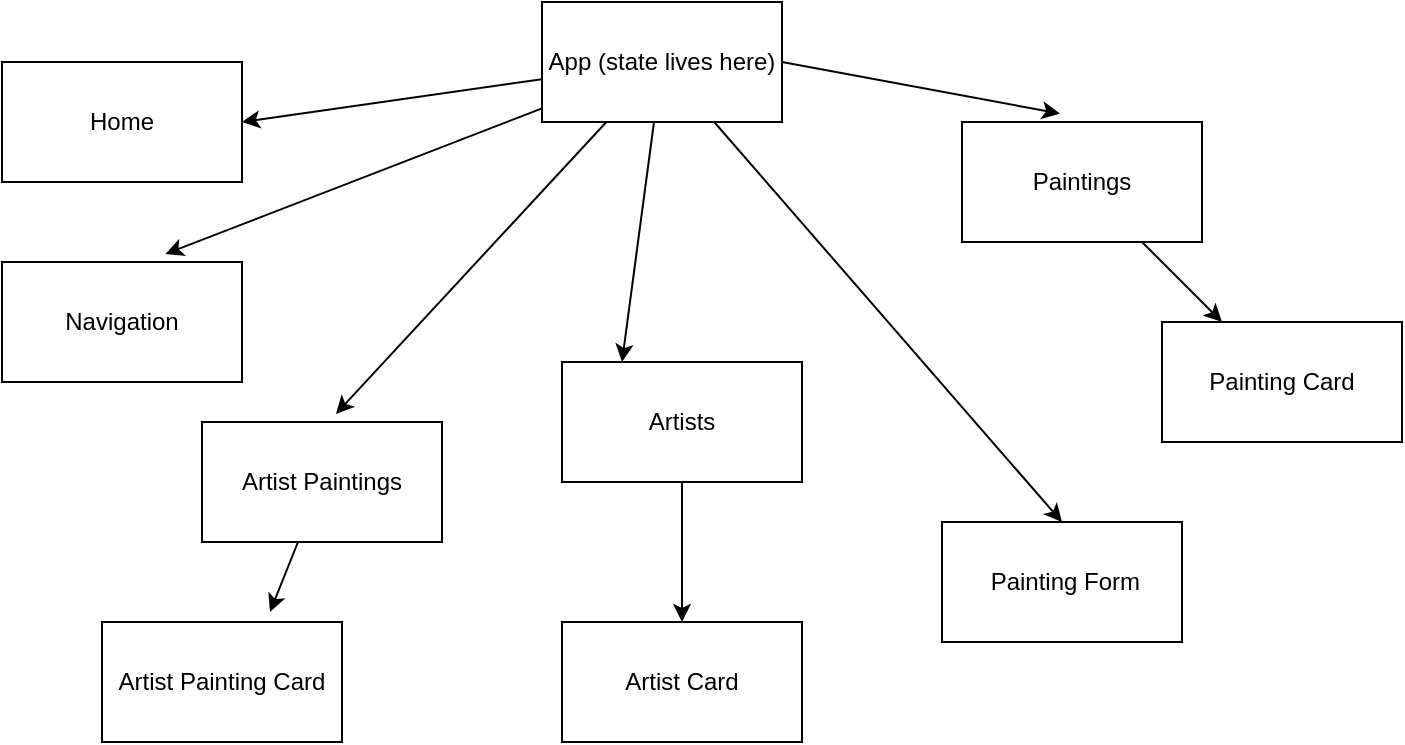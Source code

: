 <mxfile>
    <diagram id="Np9yVfs4QlXb4x80xBXb" name="Page-1">
        <mxGraphModel dx="737" dy="494" grid="1" gridSize="10" guides="1" tooltips="1" connect="1" arrows="1" fold="1" page="1" pageScale="1" pageWidth="850" pageHeight="1100" math="0" shadow="0">
            <root>
                <mxCell id="0"/>
                <mxCell id="1" parent="0"/>
                <mxCell id="4" style="edgeStyle=none;html=1;entryX=1;entryY=0.5;entryDx=0;entryDy=0;" parent="1" source="2" target="3" edge="1">
                    <mxGeometry relative="1" as="geometry"/>
                </mxCell>
                <mxCell id="6" style="edgeStyle=none;html=1;entryX=0.681;entryY=-0.067;entryDx=0;entryDy=0;entryPerimeter=0;" parent="1" source="2" target="5" edge="1">
                    <mxGeometry relative="1" as="geometry"/>
                </mxCell>
                <mxCell id="8" style="edgeStyle=none;html=1;entryX=0.25;entryY=0;entryDx=0;entryDy=0;" parent="1" source="2" target="7" edge="1">
                    <mxGeometry relative="1" as="geometry"/>
                </mxCell>
                <mxCell id="14" style="edgeStyle=none;html=1;exitX=1;exitY=0.5;exitDx=0;exitDy=0;entryX=0.408;entryY=-0.07;entryDx=0;entryDy=0;entryPerimeter=0;" parent="1" source="2" target="11" edge="1">
                    <mxGeometry relative="1" as="geometry"/>
                </mxCell>
                <mxCell id="16" style="edgeStyle=none;html=1;entryX=0.5;entryY=0;entryDx=0;entryDy=0;" parent="1" source="2" target="15" edge="1">
                    <mxGeometry relative="1" as="geometry"/>
                </mxCell>
                <mxCell id="18" style="edgeStyle=none;html=1;entryX=0.558;entryY=-0.067;entryDx=0;entryDy=0;entryPerimeter=0;" edge="1" parent="1" source="2" target="17">
                    <mxGeometry relative="1" as="geometry"/>
                </mxCell>
                <mxCell id="2" value="App (state lives here)" style="whiteSpace=wrap;html=1;" parent="1" vertex="1">
                    <mxGeometry x="360" y="20" width="120" height="60" as="geometry"/>
                </mxCell>
                <mxCell id="3" value="Home" style="whiteSpace=wrap;html=1;" parent="1" vertex="1">
                    <mxGeometry x="90" y="50" width="120" height="60" as="geometry"/>
                </mxCell>
                <mxCell id="5" value="Navigation" style="whiteSpace=wrap;html=1;" parent="1" vertex="1">
                    <mxGeometry x="90" y="150" width="120" height="60" as="geometry"/>
                </mxCell>
                <mxCell id="10" value="" style="edgeStyle=none;html=1;" parent="1" source="7" target="9" edge="1">
                    <mxGeometry relative="1" as="geometry"/>
                </mxCell>
                <mxCell id="7" value="Artists" style="whiteSpace=wrap;html=1;" parent="1" vertex="1">
                    <mxGeometry x="370" y="200" width="120" height="60" as="geometry"/>
                </mxCell>
                <mxCell id="9" value="Artist Card" style="whiteSpace=wrap;html=1;" parent="1" vertex="1">
                    <mxGeometry x="370" y="330" width="120" height="60" as="geometry"/>
                </mxCell>
                <mxCell id="13" style="edgeStyle=none;html=1;entryX=0.25;entryY=0;entryDx=0;entryDy=0;" parent="1" source="11" target="12" edge="1">
                    <mxGeometry relative="1" as="geometry"/>
                </mxCell>
                <mxCell id="11" value="Paintings" style="whiteSpace=wrap;html=1;" parent="1" vertex="1">
                    <mxGeometry x="570" y="80" width="120" height="60" as="geometry"/>
                </mxCell>
                <mxCell id="12" value="Painting Card" style="whiteSpace=wrap;html=1;" parent="1" vertex="1">
                    <mxGeometry x="670" y="180" width="120" height="60" as="geometry"/>
                </mxCell>
                <mxCell id="15" value="&amp;nbsp;Painting Form" style="whiteSpace=wrap;html=1;" parent="1" vertex="1">
                    <mxGeometry x="560" y="280" width="120" height="60" as="geometry"/>
                </mxCell>
                <mxCell id="20" style="edgeStyle=none;html=1;entryX=0.7;entryY=-0.083;entryDx=0;entryDy=0;entryPerimeter=0;" edge="1" parent="1" source="17" target="19">
                    <mxGeometry relative="1" as="geometry"/>
                </mxCell>
                <mxCell id="17" value="Artist Paintings" style="whiteSpace=wrap;html=1;" vertex="1" parent="1">
                    <mxGeometry x="190" y="230" width="120" height="60" as="geometry"/>
                </mxCell>
                <mxCell id="19" value="Artist Painting Card" style="whiteSpace=wrap;html=1;" vertex="1" parent="1">
                    <mxGeometry x="140" y="330" width="120" height="60" as="geometry"/>
                </mxCell>
            </root>
        </mxGraphModel>
    </diagram>
</mxfile>